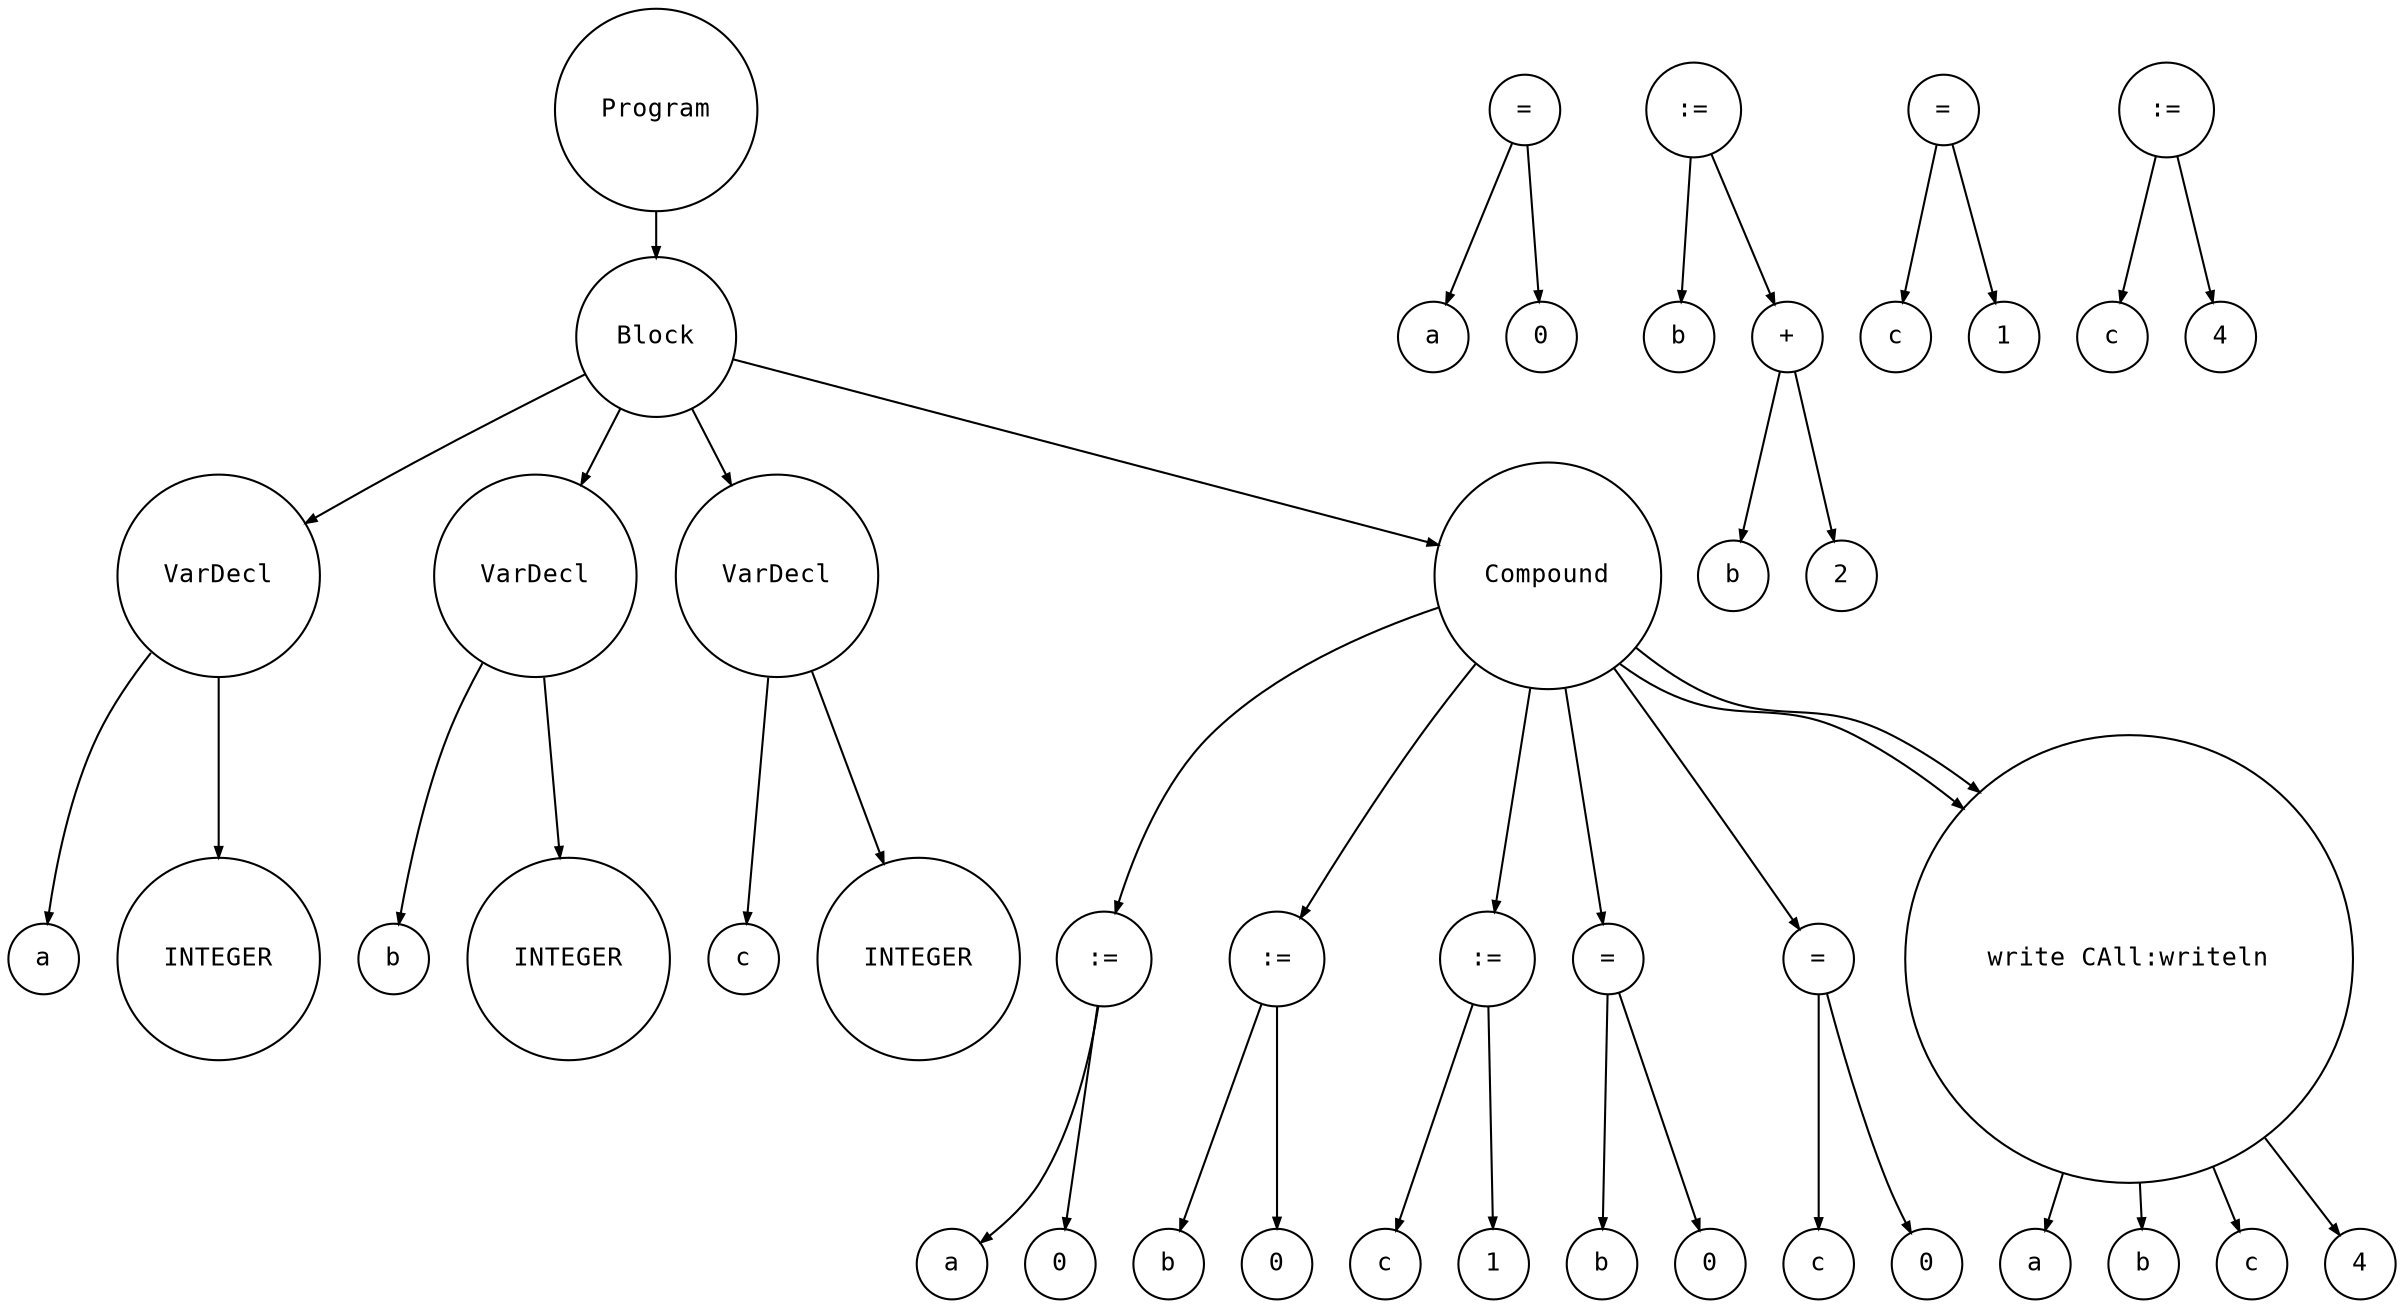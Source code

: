 digraph astgraph {
  node [shape=circle, fontsize=12, fontname="Courier", height=.1];
  ranksep=.3;
  edge [arrowsize=.5]

  node1 [label="Program"]
  node2 [label="Block"]
  node3 [label="VarDecl"]
  node4 [label="a"]
  node3 -> node4
  node5 [label="INTEGER"]
  node3 -> node5
  node6 [label="VarDecl"]
  node7 [label="b"]
  node6 -> node7
  node8 [label="INTEGER"]
  node6 -> node8
  node9 [label="VarDecl"]
  node10 [label="c"]
  node9 -> node10
  node11 [label="INTEGER"]
  node9 -> node11
  node12 [label="Compound"]
  node13 [label=":="]
  node14 [label="a"]
  node15 [label="0"]
  node13 -> node14
  node13 -> node15
  node12 -> node13
  node16 [label=":="]
  node17 [label="b"]
  node18 [label="0"]
  node16 -> node17
  node16 -> node18
  node12 -> node16
  node19 [label=":="]
  node20 [label="c"]
  node21 [label="1"]
  node19 -> node20
  node19 -> node21
  node12 -> node19
  node22 [label="="]
  node23 [label="a"]
  node24 [label="0"]
  node22 -> node23
  node22 -> node24
node[label="Condition:<parse.BinOp object at 0x7f4961cbca20>"]
  node12 -> node26
  node26 [label="="]
  node27 [label="b"]
  node28 [label="0"]
  node26 -> node27
  node26 -> node28
node[label="Else<parse.MyElse object at 0x7f4961cc44a8>"]
  node30 [label=":="]
  node31 [label="b"]
  node32 [label="+"]
  node33 [label="b"]
  node34 [label="2"]
  node32 -> node33
  node32 -> node34
  node30 -> node31
  node30 -> node32
node[label="Condition:<parse.BinOp object at 0x7f4961cbcef0>"]
  node12 -> node36
  node36 [label="="]
  node37 [label="c"]
  node38 [label="0"]
  node36 -> node37
  node36 -> node38
node[label="Else<parse.MyElse object at 0x7f4961cc87f0>"]
  node40 [label="="]
  node41 [label="c"]
  node42 [label="1"]
  node40 -> node41
  node40 -> node42
node[label="Else<parse.MyElse object at 0x7f4961cc8780>"]
  node44 [label=":="]
  node45 [label="c"]
  node46 [label="4"]
  node44 -> node45
  node44 -> node46
node[label="Condition:<parse.BinOp object at 0x7f4961cc4b00>"]
node[label="Condition:<parse.BinOp object at 0x7f4961cc46d8>"]
  node12 -> node49
  node49 [label="write CAll:writeln"]
  node50 [label="a"]
  node49 -> node50
  node51 [label="b"]
  node49 -> node51
  node52 [label="c"]
  node49 -> node52
  node53 [label="4"]
  node49 -> node53
  node12 -> node49
  node2 -> node3
  node2 -> node6
  node2 -> node9
  node2 -> node12
  node1 -> node2
}
